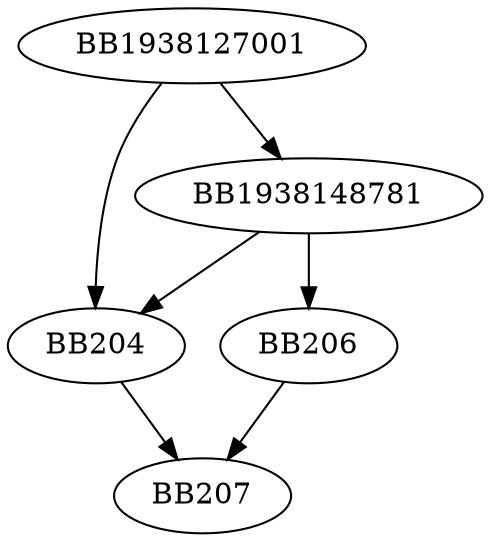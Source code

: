 digraph G{
	BB1938127001->BB204;
	BB1938127001->BB1938148781;
	BB1938148781->BB204;
	BB1938148781->BB206;
	BB206->BB207;
	BB204->BB207;
}
